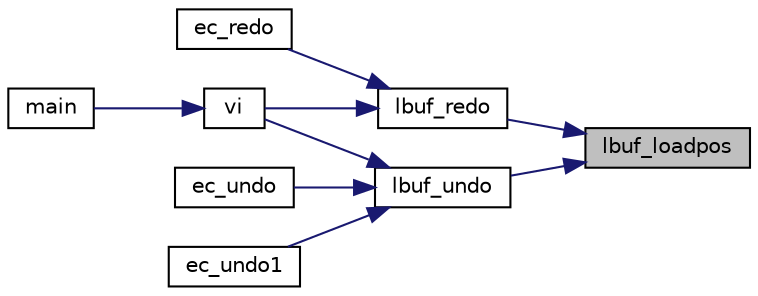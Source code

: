 digraph "lbuf_loadpos"
{
 // INTERACTIVE_SVG=YES
 // LATEX_PDF_SIZE
  edge [fontname="Helvetica",fontsize="10",labelfontname="Helvetica",labelfontsize="10"];
  node [fontname="Helvetica",fontsize="10",shape=record];
  rankdir="RL";
  Node1 [label="lbuf_loadpos",height=0.2,width=0.4,color="black", fillcolor="grey75", style="filled", fontcolor="black",tooltip=" "];
  Node1 -> Node2 [dir="back",color="midnightblue",fontsize="10",style="solid",fontname="Helvetica"];
  Node2 [label="lbuf_redo",height=0.2,width=0.4,color="black", fillcolor="white", style="filled",URL="$vi_8h.html#ae61371650c4ebd59ce9f51b82a4f334b",tooltip=" "];
  Node2 -> Node3 [dir="back",color="midnightblue",fontsize="10",style="solid",fontname="Helvetica"];
  Node3 [label="ec_redo",height=0.2,width=0.4,color="black", fillcolor="white", style="filled",URL="$ex_8c.html#a39d0bccce28c5531c38fa56b7882857d",tooltip=" "];
  Node2 -> Node4 [dir="back",color="midnightblue",fontsize="10",style="solid",fontname="Helvetica"];
  Node4 [label="vi",height=0.2,width=0.4,color="black", fillcolor="white", style="filled",URL="$vi_8c.html#a8d808e0f3453afe6600673ee1ea5f828",tooltip=" "];
  Node4 -> Node5 [dir="back",color="midnightblue",fontsize="10",style="solid",fontname="Helvetica"];
  Node5 [label="main",height=0.2,width=0.4,color="black", fillcolor="white", style="filled",URL="$vi_8c.html#a0ddf1224851353fc92bfbff6f499fa97",tooltip=" "];
  Node1 -> Node6 [dir="back",color="midnightblue",fontsize="10",style="solid",fontname="Helvetica"];
  Node6 [label="lbuf_undo",height=0.2,width=0.4,color="black", fillcolor="white", style="filled",URL="$vi_8h.html#a223f8c6109580a4e06c8f104ac1346ae",tooltip=" "];
  Node6 -> Node7 [dir="back",color="midnightblue",fontsize="10",style="solid",fontname="Helvetica"];
  Node7 [label="ec_undo",height=0.2,width=0.4,color="black", fillcolor="white", style="filled",URL="$ex_8c.html#a0f6c94c34d1bc97a9051aceb7bda7ff0",tooltip=" "];
  Node6 -> Node8 [dir="back",color="midnightblue",fontsize="10",style="solid",fontname="Helvetica"];
  Node8 [label="ec_undo1",height=0.2,width=0.4,color="black", fillcolor="white", style="filled",URL="$ex_8c.html#a0d61b907b63c575f18728b9b166f2b16",tooltip=" "];
  Node6 -> Node4 [dir="back",color="midnightblue",fontsize="10",style="solid",fontname="Helvetica"];
}
